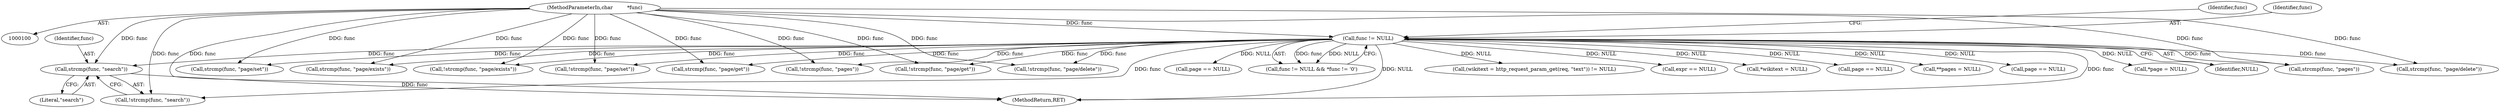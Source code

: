 digraph "0_didiwiki_5e5c796617e1712905dc5462b94bd5e6c08d15ea_0@pointer" {
"1000285" [label="(Call,strcmp(func, \"search\"))"];
"1000103" [label="(MethodParameterIn,char         *func)"];
"1000107" [label="(Call,func != NULL)"];
"1000367" [label="(MethodReturn,RET)"];
"1000302" [label="(Call,expr == NULL)"];
"1000284" [label="(Call,!strcmp(func, \"search\"))"];
"1000112" [label="(Identifier,func)"];
"1000157" [label="(Call,!strcmp(func, \"page/set\"))"];
"1000202" [label="(Call,!strcmp(func, \"page/delete\"))"];
"1000163" [label="(Call,*wikitext = NULL)"];
"1000108" [label="(Identifier,func)"];
"1000116" [label="(Call,!strcmp(func, \"page/get\"))"];
"1000280" [label="(Call,!strcmp(func, \"pages\"))"];
"1000128" [label="(Call,page == NULL)"];
"1000281" [label="(Call,strcmp(func, \"pages\"))"];
"1000290" [label="(Call,**pages = NULL)"];
"1000285" [label="(Call,strcmp(func, \"search\"))"];
"1000117" [label="(Call,strcmp(func, \"page/get\"))"];
"1000214" [label="(Call,page == NULL)"];
"1000167" [label="(Call,*page = NULL)"];
"1000287" [label="(Literal,\"search\")"];
"1000203" [label="(Call,strcmp(func, \"page/delete\"))"];
"1000158" [label="(Call,strcmp(func, \"page/set\"))"];
"1000103" [label="(MethodParameterIn,char         *func)"];
"1000241" [label="(Call,strcmp(func, \"page/exists\"))"];
"1000109" [label="(Identifier,NULL)"];
"1000107" [label="(Call,func != NULL)"];
"1000252" [label="(Call,page == NULL)"];
"1000286" [label="(Identifier,func)"];
"1000106" [label="(Call,func != NULL && *func != '\0')"];
"1000172" [label="(Call,(wikitext = http_request_param_get(req, \"text\")) != NULL)"];
"1000240" [label="(Call,!strcmp(func, \"page/exists\"))"];
"1000285" -> "1000284"  [label="AST: "];
"1000285" -> "1000287"  [label="CFG: "];
"1000286" -> "1000285"  [label="AST: "];
"1000287" -> "1000285"  [label="AST: "];
"1000284" -> "1000285"  [label="CFG: "];
"1000285" -> "1000367"  [label="DDG: func"];
"1000103" -> "1000285"  [label="DDG: func"];
"1000107" -> "1000285"  [label="DDG: func"];
"1000103" -> "1000100"  [label="AST: "];
"1000103" -> "1000367"  [label="DDG: func"];
"1000103" -> "1000107"  [label="DDG: func"];
"1000103" -> "1000116"  [label="DDG: func"];
"1000103" -> "1000117"  [label="DDG: func"];
"1000103" -> "1000157"  [label="DDG: func"];
"1000103" -> "1000158"  [label="DDG: func"];
"1000103" -> "1000202"  [label="DDG: func"];
"1000103" -> "1000203"  [label="DDG: func"];
"1000103" -> "1000240"  [label="DDG: func"];
"1000103" -> "1000241"  [label="DDG: func"];
"1000103" -> "1000280"  [label="DDG: func"];
"1000103" -> "1000281"  [label="DDG: func"];
"1000103" -> "1000284"  [label="DDG: func"];
"1000107" -> "1000106"  [label="AST: "];
"1000107" -> "1000109"  [label="CFG: "];
"1000108" -> "1000107"  [label="AST: "];
"1000109" -> "1000107"  [label="AST: "];
"1000112" -> "1000107"  [label="CFG: "];
"1000106" -> "1000107"  [label="CFG: "];
"1000107" -> "1000367"  [label="DDG: func"];
"1000107" -> "1000367"  [label="DDG: NULL"];
"1000107" -> "1000106"  [label="DDG: func"];
"1000107" -> "1000106"  [label="DDG: NULL"];
"1000107" -> "1000116"  [label="DDG: func"];
"1000107" -> "1000117"  [label="DDG: func"];
"1000107" -> "1000128"  [label="DDG: NULL"];
"1000107" -> "1000157"  [label="DDG: func"];
"1000107" -> "1000158"  [label="DDG: func"];
"1000107" -> "1000163"  [label="DDG: NULL"];
"1000107" -> "1000167"  [label="DDG: NULL"];
"1000107" -> "1000172"  [label="DDG: NULL"];
"1000107" -> "1000202"  [label="DDG: func"];
"1000107" -> "1000203"  [label="DDG: func"];
"1000107" -> "1000214"  [label="DDG: NULL"];
"1000107" -> "1000240"  [label="DDG: func"];
"1000107" -> "1000241"  [label="DDG: func"];
"1000107" -> "1000252"  [label="DDG: NULL"];
"1000107" -> "1000280"  [label="DDG: func"];
"1000107" -> "1000281"  [label="DDG: func"];
"1000107" -> "1000284"  [label="DDG: func"];
"1000107" -> "1000290"  [label="DDG: NULL"];
"1000107" -> "1000302"  [label="DDG: NULL"];
}
